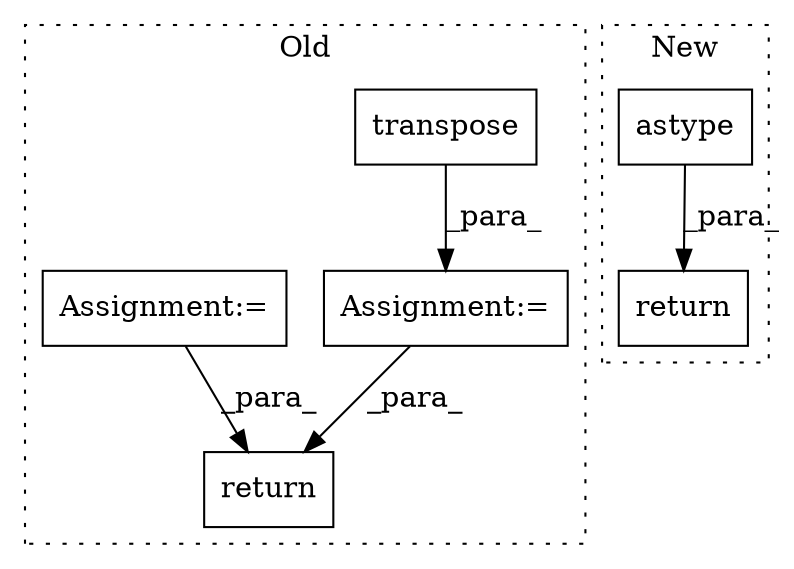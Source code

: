 digraph G {
subgraph cluster0 {
1 [label="transpose" a="32" s="4398,4442" l="15,2" shape="box"];
3 [label="Assignment:=" a="7" s="4391" l="1" shape="box"];
5 [label="return" a="41" s="4450" l="7" shape="box"];
6 [label="Assignment:=" a="7" s="4291" l="5" shape="box"];
label = "Old";
style="dotted";
}
subgraph cluster1 {
2 [label="astype" a="32" s="14926,14946" l="7,1" shape="box"];
4 [label="return" a="41" s="14898" l="7" shape="box"];
label = "New";
style="dotted";
}
1 -> 3 [label="_para_"];
2 -> 4 [label="_para_"];
3 -> 5 [label="_para_"];
6 -> 5 [label="_para_"];
}